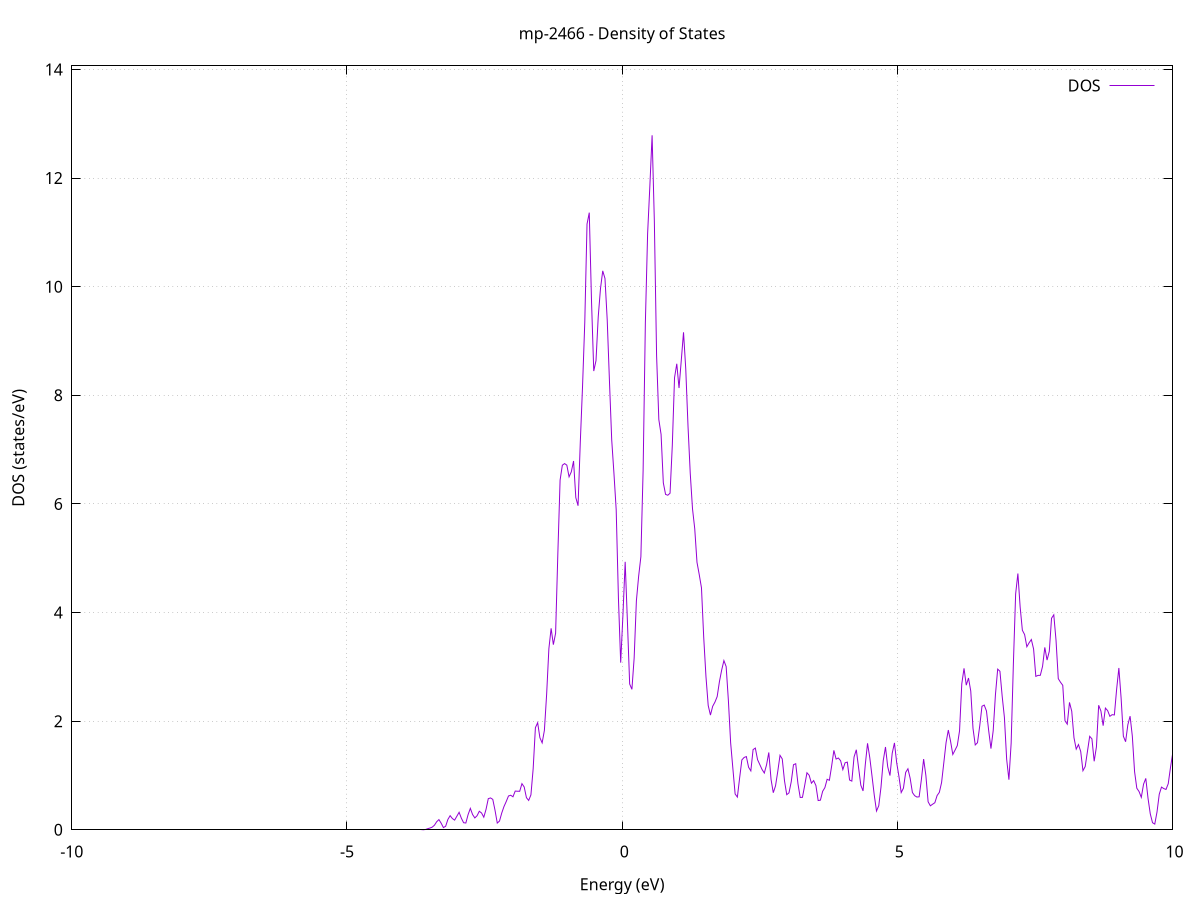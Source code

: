 set title 'mp-2466 - Density of States'
set xlabel 'Energy (eV)'
set ylabel 'DOS (states/eV)'
set grid
set xrange [-10:10]
set yrange [0:14.065]
set xzeroaxis lt -1
set terminal png size 800,600
set output 'mp-2466_dos_gnuplot.png'
plot '-' using 1:2 with lines title 'DOS'
-23.838900 0.000000
-23.798100 0.000000
-23.757300 0.000000
-23.716500 0.000000
-23.675800 0.000000
-23.635000 0.000000
-23.594200 0.000000
-23.553400 0.000000
-23.512700 0.000000
-23.471900 0.000000
-23.431100 0.000000
-23.390300 0.000000
-23.349600 0.000000
-23.308800 0.000000
-23.268000 0.000000
-23.227200 0.000000
-23.186500 0.000000
-23.145700 0.000000
-23.104900 0.000000
-23.064100 0.000000
-23.023400 0.000000
-22.982600 0.000000
-22.941800 0.000000
-22.901000 0.000000
-22.860300 0.000000
-22.819500 0.000000
-22.778700 0.000000
-22.737900 0.000000
-22.697200 0.000000
-22.656400 0.000000
-22.615600 0.000000
-22.574800 0.000000
-22.534100 0.000000
-22.493300 0.000000
-22.452500 0.000000
-22.411800 0.000000
-22.371000 0.000000
-22.330200 0.000000
-22.289400 0.000000
-22.248700 0.000000
-22.207900 0.000000
-22.167100 0.000000
-22.126300 0.000000
-22.085600 0.000000
-22.044800 0.000000
-22.004000 0.000000
-21.963200 0.000000
-21.922500 0.000000
-21.881700 0.000000
-21.840900 0.000000
-21.800100 0.000000
-21.759400 0.000000
-21.718600 0.000000
-21.677800 0.000000
-21.637000 0.000000
-21.596300 0.000000
-21.555500 0.000000
-21.514700 0.000000
-21.473900 0.000000
-21.433200 0.000000
-21.392400 0.000000
-21.351600 0.000000
-21.310800 0.000000
-21.270100 0.000000
-21.229300 0.000000
-21.188500 0.000000
-21.147700 0.000000
-21.107000 0.000000
-21.066200 0.000000
-21.025400 0.000000
-20.984600 0.000000
-20.943900 0.000000
-20.903100 0.000000
-20.862300 0.000000
-20.821500 0.000000
-20.780800 0.000000
-20.740000 0.000000
-20.699200 0.000000
-20.658400 0.000000
-20.617700 0.000000
-20.576900 0.000000
-20.536100 0.000000
-20.495300 0.000000
-20.454600 0.000000
-20.413800 0.000000
-20.373000 0.000000
-20.332200 0.000000
-20.291500 0.000000
-20.250700 0.001700
-20.209900 0.083700
-20.169200 1.306600
-20.128400 7.099900
-20.087600 15.480700
-20.046800 20.049200
-20.006100 29.271100
-19.965300 36.335400
-19.924500 25.553000
-19.883700 9.999100
-19.843000 1.842600
-19.802200 0.124800
-19.761400 0.002700
-19.720600 0.000000
-19.679900 0.000000
-19.639100 0.000000
-19.598300 0.000000
-19.557500 0.000000
-19.516800 0.000000
-19.476000 0.000000
-19.435200 0.000000
-19.394400 0.000000
-19.353700 0.000000
-19.312900 0.000000
-19.272100 0.000000
-19.231300 0.000000
-19.190600 0.000000
-19.149800 0.000000
-19.109000 0.000000
-19.068200 0.000000
-19.027500 0.000000
-18.986700 0.000000
-18.945900 0.000000
-18.905100 0.000000
-18.864400 0.000000
-18.823600 0.000000
-18.782800 0.000000
-18.742000 0.000000
-18.701300 0.000000
-18.660500 0.000000
-18.619700 0.000000
-18.578900 0.000000
-18.538200 0.000000
-18.497400 0.000000
-18.456600 0.000000
-18.415800 0.000000
-18.375100 0.000000
-18.334300 0.000000
-18.293500 0.000000
-18.252700 0.000000
-18.212000 0.000000
-18.171200 0.000000
-18.130400 0.000000
-18.089600 0.000000
-18.048900 0.000000
-18.008100 0.000000
-17.967300 0.000000
-17.926600 0.000000
-17.885800 0.000000
-17.845000 0.000000
-17.804200 0.000000
-17.763500 0.000000
-17.722700 0.000000
-17.681900 0.000000
-17.641100 0.000000
-17.600400 0.000000
-17.559600 0.000000
-17.518800 0.000000
-17.478000 0.000000
-17.437300 0.000000
-17.396500 0.000000
-17.355700 0.000000
-17.314900 0.000000
-17.274200 0.000000
-17.233400 0.000000
-17.192600 0.000000
-17.151800 0.000000
-17.111100 0.000000
-17.070300 0.000000
-17.029500 0.000000
-16.988700 0.000000
-16.948000 0.000000
-16.907200 0.000000
-16.866400 0.000000
-16.825600 0.000000
-16.784900 0.000000
-16.744100 0.000000
-16.703300 0.000000
-16.662500 0.000000
-16.621800 0.000000
-16.581000 0.000000
-16.540200 0.000000
-16.499400 0.000000
-16.458700 0.000000
-16.417900 0.000000
-16.377100 0.000000
-16.336300 0.000000
-16.295600 0.000000
-16.254800 0.000000
-16.214000 0.000000
-16.173200 0.000000
-16.132500 0.000000
-16.091700 0.000000
-16.050900 0.000000
-16.010100 0.000000
-15.969400 0.000000
-15.928600 0.000000
-15.887800 0.000000
-15.847000 0.000000
-15.806300 0.000000
-15.765500 0.000000
-15.724700 0.000000
-15.683900 0.000000
-15.643200 0.000000
-15.602400 0.000000
-15.561600 0.000000
-15.520900 0.000000
-15.480100 0.000000
-15.439300 0.000000
-15.398500 0.000000
-15.357800 0.000000
-15.317000 0.000000
-15.276200 0.000000
-15.235400 0.000000
-15.194700 0.000000
-15.153900 0.000000
-15.113100 0.000000
-15.072300 0.000000
-15.031600 0.000000
-14.990800 0.000000
-14.950000 0.000000
-14.909200 0.000000
-14.868500 0.000000
-14.827700 0.000000
-14.786900 0.000000
-14.746100 0.000000
-14.705400 0.000000
-14.664600 0.000000
-14.623800 0.000000
-14.583000 0.000000
-14.542300 0.000000
-14.501500 0.000000
-14.460700 0.000000
-14.419900 0.000000
-14.379200 0.000000
-14.338400 0.000000
-14.297600 0.000000
-14.256800 0.000000
-14.216100 0.000000
-14.175300 0.000000
-14.134500 0.000000
-14.093700 0.000000
-14.053000 0.000000
-14.012200 0.000000
-13.971400 0.000000
-13.930600 0.000000
-13.889900 0.000000
-13.849100 0.000000
-13.808300 0.000000
-13.767500 0.000000
-13.726800 0.000000
-13.686000 0.000000
-13.645200 0.000000
-13.604400 0.000000
-13.563700 0.000000
-13.522900 0.000000
-13.482100 0.000000
-13.441300 0.000000
-13.400600 0.000000
-13.359800 0.000000
-13.319000 0.000000
-13.278300 0.000000
-13.237500 0.000000
-13.196700 0.000000
-13.155900 0.000000
-13.115200 0.000000
-13.074400 0.000000
-13.033600 0.000000
-12.992800 0.000000
-12.952100 0.000000
-12.911300 0.000000
-12.870500 0.000000
-12.829700 0.000000
-12.789000 0.000000
-12.748200 0.000000
-12.707400 0.000000
-12.666600 0.000000
-12.625900 0.000000
-12.585100 0.000000
-12.544300 0.000000
-12.503500 0.000000
-12.462800 0.000000
-12.422000 0.000000
-12.381200 0.000000
-12.340400 0.000000
-12.299700 0.000000
-12.258900 0.000000
-12.218100 0.000000
-12.177300 0.000000
-12.136600 0.000000
-12.095800 0.000000
-12.055000 0.000000
-12.014200 0.000000
-11.973500 0.000000
-11.932700 0.000000
-11.891900 0.000000
-11.851100 0.000000
-11.810400 0.000000
-11.769600 0.000000
-11.728800 0.000000
-11.688000 0.000000
-11.647300 0.000000
-11.606500 0.000000
-11.565700 0.000000
-11.524900 0.000000
-11.484200 0.000000
-11.443400 0.000000
-11.402600 0.000000
-11.361800 0.000000
-11.321100 0.000000
-11.280300 0.000000
-11.239500 0.000000
-11.198700 0.000000
-11.158000 0.000000
-11.117200 0.000000
-11.076400 0.000000
-11.035700 0.000000
-10.994900 0.000000
-10.954100 0.000000
-10.913300 0.000000
-10.872600 0.000000
-10.831800 0.000000
-10.791000 0.000000
-10.750200 0.000000
-10.709500 0.000000
-10.668700 0.000000
-10.627900 0.000000
-10.587100 0.000000
-10.546400 0.000000
-10.505600 0.000000
-10.464800 0.000000
-10.424000 0.000000
-10.383300 0.000000
-10.342500 0.000000
-10.301700 0.000000
-10.260900 0.000000
-10.220200 0.000000
-10.179400 0.000000
-10.138600 0.000000
-10.097800 0.000000
-10.057100 0.000000
-10.016300 0.000000
-9.975500 0.000000
-9.934700 0.000000
-9.894000 0.000000
-9.853200 0.000000
-9.812400 0.000000
-9.771600 0.000000
-9.730900 0.000000
-9.690100 0.000000
-9.649300 0.000000
-9.608500 0.000000
-9.567800 0.000000
-9.527000 0.000000
-9.486200 0.000000
-9.445400 0.000000
-9.404700 0.000000
-9.363900 0.000000
-9.323100 0.000000
-9.282300 0.000000
-9.241600 0.000000
-9.200800 0.000000
-9.160000 0.000000
-9.119200 0.000000
-9.078500 0.000000
-9.037700 0.000000
-8.996900 0.000000
-8.956100 0.000000
-8.915400 0.000000
-8.874600 0.000000
-8.833800 0.000000
-8.793000 0.000000
-8.752300 0.000000
-8.711500 0.000000
-8.670700 0.000000
-8.630000 0.000000
-8.589200 0.000000
-8.548400 0.000000
-8.507600 0.000000
-8.466900 0.000000
-8.426100 0.000000
-8.385300 0.000000
-8.344500 0.000000
-8.303800 0.000000
-8.263000 0.000000
-8.222200 0.000000
-8.181400 0.000000
-8.140700 0.000000
-8.099900 0.000000
-8.059100 0.000000
-8.018300 0.000000
-7.977600 0.000000
-7.936800 0.000000
-7.896000 0.000000
-7.855200 0.000000
-7.814500 0.000000
-7.773700 0.000000
-7.732900 0.000000
-7.692100 0.000000
-7.651400 0.000000
-7.610600 0.000000
-7.569800 0.000000
-7.529000 0.000000
-7.488300 0.000000
-7.447500 0.000000
-7.406700 0.000000
-7.365900 0.000000
-7.325200 0.000000
-7.284400 0.000000
-7.243600 0.000000
-7.202800 0.000000
-7.162100 0.000000
-7.121300 0.000000
-7.080500 0.000000
-7.039700 0.000000
-6.999000 0.000000
-6.958200 0.000000
-6.917400 0.000000
-6.876600 0.000000
-6.835900 0.000000
-6.795100 0.000000
-6.754300 0.000000
-6.713500 0.000000
-6.672800 0.000000
-6.632000 0.000000
-6.591200 0.000000
-6.550400 0.000000
-6.509700 0.000000
-6.468900 0.000000
-6.428100 0.000000
-6.387400 0.000000
-6.346600 0.000000
-6.305800 0.000000
-6.265000 0.000000
-6.224300 0.000000
-6.183500 0.000000
-6.142700 0.000000
-6.101900 0.000000
-6.061200 0.000000
-6.020400 0.000000
-5.979600 0.000000
-5.938800 0.000000
-5.898100 0.000000
-5.857300 0.000000
-5.816500 0.000000
-5.775700 0.000000
-5.735000 0.000000
-5.694200 0.000000
-5.653400 0.000000
-5.612600 0.000000
-5.571900 0.000000
-5.531100 0.000000
-5.490300 0.000000
-5.449500 0.000000
-5.408800 0.000000
-5.368000 0.000000
-5.327200 0.000000
-5.286400 0.000000
-5.245700 0.000000
-5.204900 0.000000
-5.164100 0.000000
-5.123300 0.000000
-5.082600 0.000000
-5.041800 0.000000
-5.001000 0.000000
-4.960200 0.000000
-4.919500 0.000000
-4.878700 0.000000
-4.837900 0.000000
-4.797100 0.000000
-4.756400 0.000000
-4.715600 0.000000
-4.674800 0.000000
-4.634000 0.000000
-4.593300 0.000000
-4.552500 0.000000
-4.511700 0.000000
-4.470900 0.000000
-4.430200 0.000000
-4.389400 0.000000
-4.348600 0.000000
-4.307800 0.000000
-4.267100 0.000000
-4.226300 0.000000
-4.185500 0.000000
-4.144800 0.000000
-4.104000 0.000000
-4.063200 0.000000
-4.022400 0.000000
-3.981700 0.000000
-3.940900 0.000000
-3.900100 0.000000
-3.859300 0.000000
-3.818600 0.000000
-3.777800 0.000000
-3.737000 0.000000
-3.696200 0.000000
-3.655500 0.000000
-3.614700 0.000400
-3.573900 0.004800
-3.533100 0.019800
-3.492400 0.031800
-3.451600 0.048400
-3.410800 0.083700
-3.370000 0.148000
-3.329300 0.187400
-3.288500 0.121000
-3.247700 0.040200
-3.206900 0.064600
-3.166200 0.190700
-3.125400 0.259800
-3.084600 0.206700
-3.043800 0.177900
-3.003100 0.249700
-2.962300 0.322000
-2.921500 0.213200
-2.880700 0.130000
-2.840000 0.124500
-2.799200 0.279400
-2.758400 0.393900
-2.717600 0.280800
-2.676900 0.218000
-2.636100 0.258900
-2.595300 0.340900
-2.554500 0.309000
-2.513800 0.231600
-2.473000 0.376600
-2.432200 0.573000
-2.391400 0.586300
-2.350700 0.559900
-2.309900 0.359400
-2.269100 0.123700
-2.228300 0.160700
-2.187600 0.308900
-2.146800 0.428600
-2.106000 0.520600
-2.065200 0.622300
-2.024500 0.635600
-1.983700 0.607600
-1.942900 0.712700
-1.902100 0.709600
-1.861400 0.708900
-1.820600 0.849200
-1.779800 0.787900
-1.739100 0.590800
-1.698300 0.540600
-1.657500 0.642700
-1.616700 1.124100
-1.576000 1.880600
-1.535200 1.970500
-1.494400 1.695100
-1.453600 1.600200
-1.412900 1.829600
-1.372100 2.492300
-1.331300 3.334600
-1.290500 3.708800
-1.249800 3.408400
-1.209000 3.619400
-1.168200 5.091400
-1.127400 6.438700
-1.086700 6.712300
-1.045900 6.742400
-1.005100 6.713700
-0.964300 6.498300
-0.923600 6.590300
-0.882800 6.789700
-0.842000 6.116100
-0.801200 5.966400
-0.760500 7.132700
-0.719700 8.162600
-0.678900 9.345900
-0.638100 11.151700
-0.597400 11.362800
-0.556600 9.733700
-0.515800 8.445900
-0.475000 8.637600
-0.434300 9.447100
-0.393500 9.963400
-0.352700 10.291100
-0.311900 10.150900
-0.271200 9.387700
-0.230400 8.257200
-0.189600 7.178000
-0.148800 6.559300
-0.108100 5.891500
-0.067300 4.255900
-0.026500 3.077000
0.014300 3.952700
0.055000 4.934000
0.095800 3.834000
0.136600 2.684400
0.177400 2.585700
0.218100 3.160300
0.258900 4.216500
0.299700 4.667800
0.340500 5.027700
0.381200 6.619700
0.422000 9.336700
0.462800 10.976200
0.503500 11.853800
0.544300 12.786600
0.585100 11.209800
0.625900 8.730900
0.666600 7.552900
0.707400 7.280000
0.748200 6.387900
0.789000 6.175100
0.829700 6.159700
0.870500 6.196900
0.911300 7.075000
0.952100 8.324700
0.992800 8.580300
1.033600 8.133100
1.074400 8.641000
1.115200 9.159800
1.155900 8.481100
1.196700 7.434700
1.237500 6.561400
1.278300 5.911500
1.319000 5.543600
1.359800 4.925400
1.400600 4.699600
1.441400 4.454700
1.482100 3.543300
1.522900 2.822400
1.563700 2.288200
1.604500 2.112000
1.645200 2.273600
1.686000 2.350100
1.726800 2.452600
1.767600 2.727600
1.808300 2.940600
1.849100 3.115200
1.889900 3.004400
1.930700 2.376100
1.971400 1.601000
2.012200 1.124700
2.053000 0.659000
2.093800 0.602100
2.134500 0.952300
2.175300 1.286200
2.216100 1.331400
2.256900 1.347700
2.297600 1.151000
2.338400 1.084200
2.379200 1.476100
2.420000 1.504100
2.460700 1.289600
2.501500 1.200100
2.542300 1.109900
2.583100 1.044800
2.623800 1.195100
2.664600 1.423200
2.705400 0.929100
2.746100 0.682400
2.786900 0.808300
2.827700 1.074400
2.868500 1.370300
2.909200 1.304500
2.950000 0.901900
2.990800 0.646400
3.031600 0.679800
3.072300 0.883400
3.113100 1.197400
3.153900 1.216200
3.194700 0.845900
3.235400 0.594800
3.276200 0.597500
3.317000 0.817400
3.357800 1.049700
3.398500 1.003300
3.439300 0.857600
3.480100 0.905300
3.520900 0.813700
3.561600 0.538500
3.602400 0.544600
3.643200 0.707700
3.684000 0.776500
3.724700 0.929600
3.765500 0.911100
3.806300 1.171400
3.847100 1.462100
3.887800 1.302500
3.928600 1.321300
3.969400 1.272300
4.010200 1.108300
4.050900 1.233500
4.091700 1.245800
4.132500 0.915700
4.173300 0.895900
4.214000 1.340900
4.254800 1.473600
4.295600 1.147100
4.336400 0.821800
4.377100 0.715000
4.417900 1.199600
4.458700 1.592200
4.499500 1.328900
4.540200 0.988400
4.581000 0.637400
4.621800 0.345200
4.662600 0.442100
4.703300 0.784200
4.744100 1.273600
4.784900 1.523800
4.825700 1.158500
4.866400 0.997800
4.907200 1.409500
4.948000 1.599500
4.988800 1.233100
5.029500 0.981500
5.070300 0.685600
5.111100 0.765600
5.151800 1.056800
5.192600 1.123100
5.233400 0.946900
5.274200 0.686000
5.314900 0.627900
5.355700 0.602700
5.396500 0.607200
5.437300 0.925600
5.478000 1.302300
5.518800 1.000200
5.559600 0.515700
5.600400 0.441100
5.641100 0.470600
5.681900 0.498000
5.722700 0.630100
5.763500 0.689100
5.804200 0.870100
5.845000 1.236400
5.885800 1.605500
5.926600 1.836000
5.967300 1.630500
6.008100 1.386500
6.048900 1.467000
6.089700 1.550000
6.130400 1.820800
6.171200 2.686000
6.212000 2.972400
6.252800 2.662300
6.293500 2.793900
6.334300 2.554600
6.375100 1.866400
6.415900 1.562000
6.456600 1.602900
6.497400 1.912000
6.538200 2.274300
6.579000 2.296000
6.619700 2.187500
6.660500 1.821900
6.701300 1.494800
6.742100 1.824500
6.782800 2.485800
6.823600 2.957600
6.864400 2.918700
6.905200 2.459800
6.945900 2.068500
6.986700 1.298000
7.027500 0.922400
7.068300 1.595300
7.109000 3.063500
7.149800 4.342500
7.190600 4.718600
7.231400 4.105900
7.272100 3.673400
7.312900 3.594000
7.353700 3.369900
7.394400 3.442400
7.435200 3.503100
7.476000 3.328400
7.516800 2.824300
7.557500 2.842500
7.598300 2.843800
7.639100 3.009400
7.679900 3.358200
7.720600 3.124500
7.761400 3.286100
7.802200 3.894600
7.843000 3.958000
7.883700 3.489000
7.924500 2.782700
7.965300 2.715900
8.006100 2.660000
8.046800 2.006700
8.087600 1.944600
8.128400 2.345200
8.169200 2.182800
8.209900 1.695300
8.250700 1.485100
8.291500 1.568800
8.332300 1.440800
8.373000 1.087600
8.413800 1.164400
8.454600 1.441900
8.495400 1.720800
8.536100 1.673700
8.576900 1.260900
8.617700 1.526100
8.658500 2.292900
8.699200 2.186900
8.740000 1.916900
8.780800 2.240500
8.821600 2.194200
8.862300 2.088900
8.903100 2.119100
8.943900 2.114300
8.984700 2.586000
9.025400 2.978800
9.066200 2.425400
9.107000 1.723400
9.147800 1.621100
9.188500 1.933300
9.229300 2.092000
9.270100 1.724000
9.310900 1.070300
9.351600 0.765200
9.392400 0.704000
9.433200 0.597100
9.474000 0.839500
9.514700 0.946000
9.555500 0.578300
9.596300 0.293100
9.637000 0.130300
9.677800 0.104600
9.718600 0.328100
9.759400 0.654400
9.800100 0.785800
9.840900 0.759100
9.881700 0.742600
9.922500 0.847800
9.963200 1.145000
10.004000 1.411400
10.044800 1.976100
10.085600 2.279500
10.126300 1.600500
10.167100 1.255000
10.207900 2.131900
10.248700 2.676300
10.289400 2.082700
10.330200 1.801000
10.371000 1.938700
10.411800 1.950800
10.452500 1.779700
10.493300 1.571400
10.534100 1.358900
10.574900 1.268200
10.615600 1.181800
10.656400 1.169500
10.697200 1.192600
10.738000 1.048700
10.778700 1.026000
10.819500 1.195400
10.860300 1.063100
10.901100 0.987500
10.941800 1.227200
10.982600 1.475000
11.023400 1.523500
11.064200 1.326500
11.104900 1.572900
11.145700 1.903400
11.186500 1.605300
11.227300 1.108700
11.268000 1.156900
11.308800 1.683500
11.349600 1.793800
11.390400 1.465000
11.431100 1.322500
11.471900 1.389400
11.512700 1.876600
11.553500 2.114100
11.594200 1.753800
11.635000 1.599800
11.675800 1.396900
11.716600 1.267900
11.757300 1.425100
11.798100 1.409800
11.838900 0.836500
11.879700 0.502600
11.920400 0.853400
11.961200 1.170700
12.002000 1.080000
12.042700 1.455100
12.083500 1.979700
12.124300 1.999400
12.165100 1.864600
12.205800 1.604500
12.246600 1.242900
12.287400 1.022000
12.328200 0.811400
12.368900 0.593400
12.409700 0.680300
12.450500 0.892600
12.491300 1.087600
12.532000 1.239300
12.572800 1.187000
12.613600 1.208100
12.654400 1.506400
12.695100 1.964600
12.735900 2.046900
12.776700 1.921400
12.817500 2.082900
12.858200 2.111300
12.899000 1.976000
12.939800 2.317800
12.980600 2.705900
13.021300 2.499400
13.062100 2.592600
13.102900 2.392100
13.143700 1.886300
13.184400 1.760900
13.225200 1.582200
13.266000 1.478600
13.306800 1.698500
13.347500 1.570900
13.388300 1.405900
13.429100 1.691800
13.469900 1.711100
13.510600 1.357500
13.551400 1.357600
13.592200 1.555900
13.633000 1.543600
13.673700 1.382400
13.714500 1.307900
13.755300 1.308600
13.796100 0.948400
13.836800 0.983100
13.877600 1.506800
13.918400 1.615800
13.959200 1.615600
13.999900 1.631700
14.040700 1.429200
14.081500 1.477200
14.122300 1.815300
14.163000 1.586500
14.203800 1.516700
14.244600 2.163500
14.285300 2.567400
14.326100 2.276700
14.366900 1.658300
14.407700 1.594100
14.448400 1.896300
14.489200 1.940300
14.530000 2.022200
14.570800 1.764700
14.611500 1.348700
14.652300 1.536700
14.693100 1.480800
14.733900 0.946000
14.774600 0.803800
14.815400 1.028100
14.856200 1.129800
14.897000 1.179600
14.937700 1.548000
14.978500 1.591900
15.019300 1.280400
15.060100 1.023900
15.100800 0.955900
15.141600 1.247300
15.182400 2.107600
15.223200 2.708300
15.263900 2.560800
15.304700 2.331800
15.345500 2.148000
15.386300 2.082900
15.427000 2.132400
15.467800 2.126100
15.508600 2.541600
15.549400 2.639800
15.590100 2.371800
15.630900 2.415900
15.671700 1.965300
15.712500 1.402600
15.753200 1.469100
15.794000 1.723500
15.834800 1.472800
15.875600 1.256200
15.916300 1.405700
15.957100 1.711000
15.997900 2.093100
16.038700 2.118900
16.079400 1.602400
16.120200 1.178900
16.161000 1.290400
16.201800 1.543400
16.242500 1.599400
16.283300 1.873000
16.324100 2.517500
16.364900 2.939100
16.405600 2.529200
16.446400 2.077800
16.487200 2.073400
16.527900 2.003500
16.568700 1.813600
16.609500 1.883600
16.650300 2.168300
16.691000 2.200300
16.731800 1.997200
16.772600 1.899900
16.813400 2.020100
16.854100 2.012400
16.894900 1.813000
16.935700 1.825000
16.976500 1.870000
17.017200 2.232200
17.058000 2.614400
17.098800 2.051700
17.139600 1.777900
17.180300 2.532200
17.221100 3.007100
17.261900 2.357800
17.302700 1.822900
17.343400 2.174200
17.384200 2.684000
17.425000 2.696000
17.465800 2.021300
17.506500 1.563300
17.547300 1.823800
17.588100 1.752200
17.628900 1.558100
17.669600 1.737800
17.710400 1.932600
17.751200 2.044700
17.792000 2.487600
17.832700 2.333800
17.873500 1.914300
17.914300 1.746700
17.955100 1.601800
17.995800 1.723100
18.036600 2.013200
18.077400 2.123400
18.118200 2.082100
18.158900 1.846100
18.199700 1.724600
18.240500 1.837100
18.281300 1.723200
18.322000 1.576300
18.362800 1.705600
18.403600 1.685900
18.444400 1.860000
18.485100 2.151300
18.525900 2.228700
18.566700 2.265800
18.607500 2.293100
18.648200 2.289100
18.689000 2.485100
18.729800 2.302200
18.770600 2.387300
18.811300 2.546200
18.852100 2.083700
18.892900 1.610100
18.933600 1.519200
18.974400 1.409200
19.015200 1.493100
19.056000 1.811700
19.096700 1.986600
19.137500 2.515300
19.178300 2.552200
19.219100 1.946900
19.259800 1.975200
19.300600 2.133600
19.341400 1.923000
19.382200 1.918600
19.422900 1.794200
19.463700 1.750500
19.504500 2.028100
19.545300 2.258800
19.586000 2.474800
19.626800 2.213900
19.667600 1.597600
19.708400 1.151500
19.749100 1.174400
19.789900 1.775700
19.830700 2.114200
19.871500 1.735500
19.912200 1.409100
19.953000 1.425400
19.993800 1.655000
20.034600 1.674000
20.075300 1.625800
20.116100 2.152000
20.156900 2.387600
20.197700 1.924700
20.238400 1.520300
20.279200 1.557600
20.320000 2.015000
20.360800 1.808500
20.401500 1.352900
20.442300 1.573200
20.483100 1.987400
20.523900 2.112800
20.564600 2.142400
20.605400 2.194400
20.646200 1.834800
20.687000 1.729000
20.727700 1.986800
20.768500 1.834600
20.809300 1.588800
20.850100 1.666000
20.890800 1.772800
20.931600 1.898100
20.972400 1.797300
21.013200 1.577600
21.053900 1.582500
21.094700 1.778300
21.135500 2.044800
21.176200 2.343000
21.217000 2.180000
21.257800 1.521800
21.298600 1.254500
21.339300 1.335400
21.380100 1.459400
21.420900 1.870300
21.461700 2.201100
21.502400 1.814600
21.543200 1.703900
21.584000 2.183200
21.624800 2.434100
21.665500 2.322900
21.706300 2.312400
21.747100 2.493600
21.787900 2.320000
21.828600 1.723900
21.869400 1.572800
21.910200 2.158900
21.951000 2.536200
21.991700 2.654800
22.032500 2.499400
22.073300 1.785900
22.114100 1.597300
22.154800 1.755400
22.195600 1.522300
22.236400 1.611400
22.277200 1.537200
22.317900 1.351800
22.358700 1.629800
22.399500 1.906100
22.440300 1.994000
22.481000 2.339700
22.521800 2.500800
22.562600 2.389600
22.603400 2.159700
22.644100 1.842100
22.684900 1.452000
22.725700 1.651800
22.766500 2.071300
22.807200 1.944700
22.848000 1.827100
22.888800 2.301300
22.929600 1.866200
22.970300 1.239200
23.011100 2.002800
23.051900 2.608300
23.092700 2.275900
23.133400 2.065000
23.174200 2.189800
23.215000 2.513600
23.255800 3.083800
23.296500 3.372700
23.337300 3.015600
23.378100 2.247800
23.418800 2.021800
23.459600 2.601300
23.500400 2.829000
23.541200 2.628400
23.581900 2.370900
23.622700 1.837800
23.663500 1.534700
23.704300 1.874200
23.745000 2.230600
23.785800 2.276700
23.826600 1.893900
23.867400 1.658700
23.908100 1.629700
23.948900 1.624800
23.989700 2.131400
24.030500 2.505500
24.071200 1.743600
24.112000 1.079600
24.152800 1.540600
24.193600 2.120200
24.234300 1.902500
24.275100 1.514900
24.315900 1.766600
24.356700 2.511800
24.397400 3.215400
24.438200 3.542200
24.479000 3.194800
24.519800 2.629000
24.560500 2.390400
24.601300 2.237200
24.642100 2.210900
24.682900 2.227100
24.723600 2.410200
24.764400 2.486200
24.805200 2.505900
24.846000 3.048600
24.886700 3.388800
24.927500 2.741600
24.968300 2.315500
25.009100 2.157300
25.049800 2.001400
25.090600 2.228800
25.131400 2.123000
25.172200 2.136300
25.212900 2.361900
25.253700 2.784400
25.294500 3.446800
25.335300 3.225000
25.376000 2.308200
25.416800 1.824000
25.457600 1.678400
25.498400 1.818600
25.539100 1.978200
25.579900 2.240700
25.620700 2.564800
25.661500 2.626800
25.702200 2.577600
25.743000 2.459400
25.783800 2.273600
25.824500 2.393100
25.865300 2.436900
25.906100 2.402000
25.946900 2.319700
25.987600 2.018300
26.028400 1.595400
26.069200 1.074000
26.110000 1.115000
26.150700 1.917300
26.191500 2.771400
26.232300 3.072000
26.273100 2.464200
26.313800 1.706600
26.354600 1.607400
26.395400 1.937500
26.436200 2.482900
26.476900 3.380700
26.517700 3.359000
26.558500 2.551100
26.599300 2.482600
26.640000 2.823000
26.680800 2.776000
26.721600 2.815800
26.762400 2.956900
26.803100 2.854000
26.843900 2.569200
26.884700 2.832600
26.925500 3.297300
26.966200 3.083200
27.007000 2.880200
27.047800 2.751700
27.088600 2.220600
27.129300 1.990900
27.170100 2.339900
27.210900 2.742200
27.251700 2.537200
27.292400 2.283800
27.333200 2.179200
27.374000 2.223700
27.414800 3.080400
27.455500 3.719100
27.496300 3.019700
27.537100 2.782800
27.577900 3.003000
27.618600 2.438600
27.659400 2.164300
27.700200 2.921700
27.741000 3.487600
27.781700 2.929700
27.822500 2.638300
27.863300 2.783300
27.904100 2.581100
27.944800 1.992900
27.985600 1.601600
28.026400 2.080900
28.067100 2.931200
28.107900 3.257100
28.148700 3.144400
28.189500 3.014400
28.230200 2.767200
28.271000 2.530500
28.311800 2.353900
28.352600 2.292300
28.393300 1.983300
28.434100 1.815500
28.474900 1.685100
28.515700 1.800800
28.556400 2.036900
28.597200 2.197300
28.638000 2.015500
28.678800 2.066800
28.719500 2.479900
28.760300 3.113300
28.801100 3.095600
28.841900 2.183700
28.882600 1.710200
28.923400 2.050300
28.964200 2.280900
29.005000 2.200500
29.045700 2.343100
29.086500 2.211900
29.127300 2.035500
29.168100 2.321400
29.208800 2.616700
29.249600 2.501400
29.290400 2.317100
29.331200 2.532900
29.371900 2.727500
29.412700 2.113700
29.453500 1.786600
29.494300 1.890000
29.535000 1.835300
29.575800 1.877900
29.616600 2.337100
29.657400 2.409200
29.698100 1.900200
29.738900 1.751600
29.779700 2.218300
29.820500 2.358400
29.861200 1.930800
29.902000 1.975500
29.942800 2.105100
29.983600 1.741900
30.024300 1.565200
30.065100 1.918000
30.105900 2.089400
30.146700 2.220000
30.187400 2.546200
30.228200 2.713000
30.269000 2.708800
30.309700 2.332900
30.350500 2.098400
30.391300 2.419000
30.432100 2.818700
30.472800 3.218900
30.513600 3.125100
30.554400 2.302600
30.595200 2.180900
30.635900 2.385600
30.676700 2.472100
30.717500 2.342600
30.758300 2.293100
30.799000 2.539000
30.839800 2.937600
30.880600 2.802500
30.921400 1.937600
30.962100 1.805300
31.002900 1.949300
31.043700 1.654200
31.084500 1.523600
31.125200 1.863500
31.166000 2.218400
31.206800 1.897500
31.247600 1.586200
31.288300 1.983400
31.329100 2.794900
31.369900 3.667500
31.410700 3.432900
31.451400 2.718900
31.492200 2.658700
31.533000 2.608000
31.573800 1.753600
31.614500 1.591500
31.655300 2.260700
31.696100 2.731700
31.736900 2.583200
31.777600 2.078100
31.818400 1.885800
31.859200 1.533200
31.900000 1.566800
31.940700 1.944600
31.981500 2.220700
32.022300 2.438200
32.063100 2.565800
32.103800 2.948400
32.144600 3.429700
32.185400 3.616800
32.226200 3.486400
32.266900 2.994300
32.307700 2.827400
32.348500 2.926700
32.389300 3.029900
32.430000 2.901800
32.470800 2.568600
32.511600 2.669800
32.552400 3.108000
32.593100 2.977400
32.633900 2.572200
32.674700 2.195100
32.715400 2.197400
32.756200 2.414100
32.797000 2.533000
32.837800 2.524900
32.878500 2.298600
32.919300 2.591100
32.960100 2.979100
33.000900 2.738500
33.041600 2.693800
33.082400 2.784300
33.123200 2.732400
33.164000 2.559400
33.204700 2.345600
33.245500 2.716200
33.286300 3.185700
33.327100 2.791600
33.367800 2.551900
33.408600 3.405000
33.449400 3.904600
33.490200 3.513700
33.530900 3.638300
33.571700 3.780300
33.612500 3.997900
33.653300 3.989300
33.694000 3.067800
33.734800 2.577800
33.775600 2.802600
33.816400 2.820200
33.857100 2.405200
33.897900 2.128600
33.938700 2.429700
33.979500 2.620500
34.020200 2.560800
34.061000 2.310700
34.101800 2.398200
34.142600 2.790000
34.183300 2.850100
34.224100 2.657700
34.264900 2.509300
34.305700 2.520300
34.346400 2.566800
34.387200 2.689600
34.428000 2.621600
34.468800 2.173600
34.509500 2.160200
34.550300 2.689000
34.591100 2.892100
34.631900 2.513300
34.672600 2.349300
34.713400 2.949200
34.754200 3.323800
34.795000 3.167100
34.835700 2.600900
34.876500 2.212800
34.917300 2.364400
34.958000 2.539900
34.998800 2.765300
35.039600 2.796200
35.080400 2.982500
35.121100 3.380600
35.161900 3.175300
35.202700 2.826100
35.243500 3.143900
35.284200 3.279400
35.325000 3.016800
35.365800 2.669200
35.406600 2.678600
35.447300 3.132500
35.488100 3.326400
35.528900 3.542200
35.569700 3.847600
35.610400 4.073400
35.651200 3.732200
35.692000 3.106500
35.732800 3.362700
35.773500 3.777200
35.814300 3.544800
35.855100 3.220800
35.895900 3.163700
35.936600 3.199900
35.977400 3.372500
36.018200 3.797700
36.059000 3.605000
36.099700 3.187500
36.140500 3.196500
36.181300 3.134900
36.222100 3.393400
36.262800 3.530900
36.303600 3.124500
36.344400 2.848600
36.385200 3.517100
36.425900 4.290300
36.466700 4.017800
36.507500 3.844700
36.548300 3.981200
36.589000 3.863900
36.629800 3.460600
36.670600 3.649600
36.711400 4.500300
36.752100 5.379700
36.792900 5.489500
36.833700 4.699200
36.874500 4.421000
36.915200 5.478600
36.956000 6.498200
36.996800 6.415800
37.037600 5.774900
37.078300 5.236900
37.119100 4.599200
37.159900 4.417400
37.200600 5.845800
37.241400 6.255900
37.282200 4.411500
37.323000 3.083900
37.363700 3.145900
37.404500 3.267200
37.445300 3.088800
37.486100 3.179100
37.526800 3.644200
37.567600 3.828300
37.608400 3.695700
37.649200 3.352300
37.689900 3.066400
37.730700 3.114700
37.771500 2.812200
37.812300 2.680300
37.853000 3.226200
37.893800 3.343700
37.934600 3.132000
37.975400 3.414200
38.016100 4.025200
38.056900 3.968900
38.097700 2.895200
38.138500 2.385300
38.179200 2.589900
38.220000 2.674300
38.260800 2.500500
38.301600 2.506900
38.342300 2.643300
38.383100 2.800700
38.423900 2.837200
38.464700 2.582600
38.505400 2.630400
38.546200 2.254700
38.587000 2.197300
38.627800 2.980300
38.668500 3.622500
38.709300 3.542200
38.750100 2.925700
38.790900 2.678200
38.831600 2.968700
38.872400 2.816700
38.913200 2.697400
38.954000 3.262700
38.994700 3.329400
39.035500 2.976900
39.076300 3.038200
39.117100 3.009700
39.157800 2.499900
39.198600 2.018300
39.239400 2.211400
39.280200 2.998900
39.320900 3.127500
39.361700 3.010800
39.402500 2.802400
39.443300 2.486100
39.484000 2.388100
39.524800 2.429000
39.565600 2.400000
39.606300 2.421200
39.647100 2.600200
39.687900 2.888400
39.728700 3.115000
39.769400 2.902300
39.810200 2.816400
39.851000 3.289900
39.891800 3.747500
39.932500 3.724000
39.973300 3.501400
40.014100 3.186400
40.054900 3.193200
40.095600 3.007000
40.136400 2.478800
40.177200 2.857600
40.218000 3.224300
40.258700 2.965000
40.299500 2.669100
40.340300 2.547500
40.381100 2.526000
40.421800 2.803700
40.462600 2.829100
40.503400 3.012500
40.544200 3.706200
40.584900 3.685900
40.625700 3.079800
40.666500 3.239100
40.707300 4.105500
40.748000 3.679700
40.788800 2.619000
40.829600 2.979500
40.870400 3.568800
40.911100 2.944900
40.951900 2.625700
40.992700 3.375000
41.033500 4.401700
41.074200 4.333700
41.115000 3.222800
41.155800 3.186600
41.196600 3.720800
41.237300 3.955000
41.278100 4.163500
41.318900 3.588500
41.359700 2.594600
41.400400 2.558100
41.441200 3.294200
41.482000 3.715000
41.522800 3.237700
41.563500 2.943100
41.604300 3.179000
41.645100 2.849100
41.685900 2.508900
41.726600 2.999300
41.767400 3.503400
41.808200 3.367600
41.848900 3.524300
41.889700 3.690900
41.930500 3.335200
41.971300 3.076500
42.012000 3.392000
42.052800 3.561800
42.093600 3.388300
42.134400 3.428600
42.175100 4.346900
42.215900 5.346300
42.256700 4.607000
42.297500 3.509700
42.338200 3.168800
42.379000 3.122400
42.419800 3.098900
42.460600 3.315100
42.501300 3.765700
42.542100 3.560900
42.582900 3.176700
42.623700 3.091800
42.664400 3.386300
42.705200 4.051300
42.746000 4.062400
42.786800 3.079900
42.827500 2.692600
42.868300 3.282700
42.909100 3.479300
42.949900 3.140800
42.990600 3.154000
43.031400 3.836300
43.072200 4.098900
43.113000 3.863100
43.153700 3.758200
43.194500 3.512100
43.235300 3.406300
43.276100 4.075000
43.316800 4.730900
43.357600 4.998700
43.398400 5.150400
43.439200 5.057900
43.479900 4.411600
43.520700 3.828100
43.561500 3.957800
43.602300 4.248200
43.643000 5.192800
43.683800 6.261600
43.724600 5.991900
43.765400 5.156500
43.806100 4.653500
43.846900 4.950700
43.887700 5.455900
43.928500 5.279200
43.969200 4.799600
44.010000 4.642300
44.050800 5.218100
44.091500 5.529800
44.132300 5.423600
44.173100 6.018600
44.213900 6.597900
44.254600 6.562200
44.295400 5.871700
44.336200 4.840000
44.377000 3.846700
44.417700 3.839400
44.458500 4.292600
44.499300 4.510000
44.540100 5.357400
44.580800 5.653100
44.621600 5.166300
44.662400 5.163700
44.703200 5.962500
44.743900 5.460400
44.784700 4.266400
44.825500 4.634100
44.866300 5.766400
44.907000 5.924200
44.947800 4.871100
44.988600 4.187300
45.029400 4.745900
45.070100 5.157100
45.110900 5.066100
45.151700 5.348600
45.192500 5.114600
45.233200 4.522100
45.274000 3.935600
45.314800 4.520600
45.355600 5.681300
45.396300 7.150400
45.437100 8.462700
45.477900 7.681700
45.518700 6.614500
45.559400 6.979600
45.600200 6.830000
45.641000 5.773500
45.681800 5.070600
45.722500 4.910600
45.763300 5.309800
45.804100 5.947500
45.844900 6.229400
45.885600 5.724000
45.926400 4.527900
45.967200 3.856900
46.008000 3.760000
46.048700 4.287600
46.089500 4.351000
46.130300 3.936500
46.171100 4.512500
46.211800 5.421900
46.252600 5.768300
46.293400 4.962900
46.334200 4.189700
46.374900 4.190500
46.415700 3.551000
46.456500 3.409900
46.497200 4.555100
46.538000 4.158500
46.578800 3.119300
46.619600 3.400900
46.660300 4.090400
46.701100 4.492900
46.741900 4.541800
46.782700 4.320300
46.823400 4.895800
46.864200 5.499500
46.905000 5.238000
46.945800 4.344800
46.986500 3.660000
47.027300 3.788800
47.068100 3.853300
47.108900 3.476300
47.149600 3.298900
47.190400 3.487400
47.231200 3.234900
47.272000 3.008400
47.312700 2.847900
47.353500 2.472400
47.394300 2.180800
47.435100 2.596700
47.475800 3.117400
47.516600 3.507200
47.557400 3.567000
47.598200 3.229100
47.638900 3.836900
47.679700 4.337700
47.720500 3.800800
47.761300 3.436600
47.802000 3.453200
47.842800 4.152400
47.883600 4.619300
47.924400 4.629300
47.965100 4.345600
48.005900 3.628300
48.046700 3.335200
48.087500 3.272800
48.128200 2.814900
48.169000 2.312500
48.209800 2.540400
48.250600 3.554600
48.291300 4.073400
48.332100 3.906900
48.372900 4.088900
48.413700 4.197900
48.454400 4.019700
48.495200 3.840500
48.536000 3.879800
48.576800 4.340100
48.617500 4.002100
48.658300 3.398800
48.699100 3.169300
48.739800 3.040700
48.780600 3.379200
48.821400 3.373100
48.862200 2.822500
48.902900 3.221100
48.943700 3.451300
48.984500 3.054200
49.025300 3.325200
49.066000 4.551500
49.106800 5.269900
49.147600 4.990700
49.188400 4.439800
49.229100 4.136200
49.269900 4.215900
49.310700 4.145900
49.351500 3.993600
49.392200 3.960700
49.433000 4.371900
49.473800 4.269500
49.514600 3.573200
49.555300 3.389300
49.596100 3.925200
49.636900 3.788300
49.677700 3.391600
49.718400 3.649300
49.759200 3.885600
49.800000 3.582000
49.840800 3.209100
49.881500 3.456900
49.922300 3.670000
49.963100 3.399500
50.003900 3.140100
50.044600 2.966700
50.085400 3.524500
50.126200 3.711400
50.167000 3.375900
50.207700 3.348700
50.248500 3.245600
50.289300 2.903000
50.330100 2.498700
50.370800 2.948300
50.411600 3.479400
50.452400 3.307500
50.493200 3.266400
50.533900 3.319300
50.574700 3.234400
50.615500 3.168600
50.656300 2.833700
50.697000 2.653300
50.737800 2.947000
50.778600 3.221600
50.819400 3.275100
50.860100 3.387700
50.900900 3.487600
50.941700 3.636600
50.982400 4.042600
51.023200 4.083900
51.064000 3.566700
51.104800 2.795400
51.145500 2.505300
51.186300 2.687500
51.227100 2.947800
51.267900 2.945700
51.308600 2.859300
51.349400 3.343600
51.390200 3.840000
51.431000 3.805700
51.471700 3.668200
51.512500 3.347800
51.553300 3.228500
51.594100 3.177300
51.634800 2.793000
51.675600 2.479200
51.716400 2.543500
51.757200 2.621600
51.797900 2.611700
51.838700 2.566600
51.879500 2.476300
51.920300 2.532600
51.961000 2.723100
52.001800 3.022600
52.042600 3.177000
52.083400 2.896900
52.124100 2.636400
52.164900 2.507000
52.205700 2.336300
52.246500 2.461400
52.287200 2.792700
52.328000 3.196300
52.368800 3.400300
52.409600 3.121100
52.450300 2.753000
52.491100 2.693600
52.531900 2.567500
52.572700 2.337400
52.613400 2.301100
52.654200 2.635500
52.695000 2.777800
52.735800 2.356200
52.776500 1.878000
52.817300 1.732400
52.858100 1.640800
52.898900 1.412700
52.939600 1.276200
52.980400 1.192000
53.021200 1.097700
53.062000 1.033300
53.102700 1.065300
53.143500 1.135700
53.184300 1.134900
53.225100 0.965500
53.265800 0.714800
53.306600 0.548500
53.347400 0.450300
53.388100 0.466800
53.428900 0.489500
53.469700 0.430700
53.510500 0.364900
53.551200 0.277000
53.592000 0.195700
53.632800 0.198400
53.673600 0.288300
53.714300 0.315700
53.755100 0.184900
53.795900 0.113900
53.836700 0.120500
53.877400 0.092600
53.918200 0.072500
53.959000 0.068800
53.999800 0.048700
54.040500 0.027300
54.081300 0.007800
54.122100 0.000800
54.162900 0.000000
54.203600 0.000000
54.244400 0.000000
54.285200 0.000000
54.326000 0.000000
54.366700 0.000000
54.407500 0.000000
54.448300 0.000000
54.489100 0.000000
54.529800 0.000000
54.570600 0.000000
54.611400 0.000000
54.652200 0.000000
54.692900 0.000000
54.733700 0.000000
54.774500 0.000000
54.815300 0.000000
54.856000 0.000000
54.896800 0.000000
54.937600 0.000000
54.978400 0.000000
55.019100 0.000000
55.059900 0.000000
55.100700 0.000000
55.141500 0.000000
55.182200 0.000000
55.223000 0.000000
55.263800 0.000000
55.304600 0.000000
55.345300 0.000000
55.386100 0.000000
55.426900 0.000000
55.467700 0.000000
55.508400 0.000000
55.549200 0.000000
55.590000 0.000000
55.630700 0.000000
55.671500 0.000000
55.712300 0.000000
55.753100 0.000000
55.793800 0.000000
55.834600 0.000000
55.875400 0.000000
55.916200 0.000000
55.956900 0.000000
55.997700 0.000000
56.038500 0.000000
56.079300 0.000000
56.120000 0.000000
56.160800 0.000000
56.201600 0.000000
56.242400 0.000000
56.283100 0.000000
56.323900 0.000000
56.364700 0.000000
56.405500 0.000000
56.446200 0.000000
56.487000 0.000000
56.527800 0.000000
56.568600 0.000000
56.609300 0.000000
56.650100 0.000000
56.690900 0.000000
56.731700 0.000000
56.772400 0.000000
56.813200 0.000000
56.854000 0.000000
56.894800 0.000000
56.935500 0.000000
56.976300 0.000000
57.017100 0.000000
57.057900 0.000000
57.098600 0.000000
57.139400 0.000000
57.180200 0.000000
57.221000 0.000000
57.261700 0.000000
57.302500 0.000000
57.343300 0.000000
57.384100 0.000000
57.424800 0.000000
57.465600 0.000000
57.506400 0.000000
57.547200 0.000000
57.587900 0.000000
57.628700 0.000000
57.669500 0.000000
57.710300 0.000000
e
